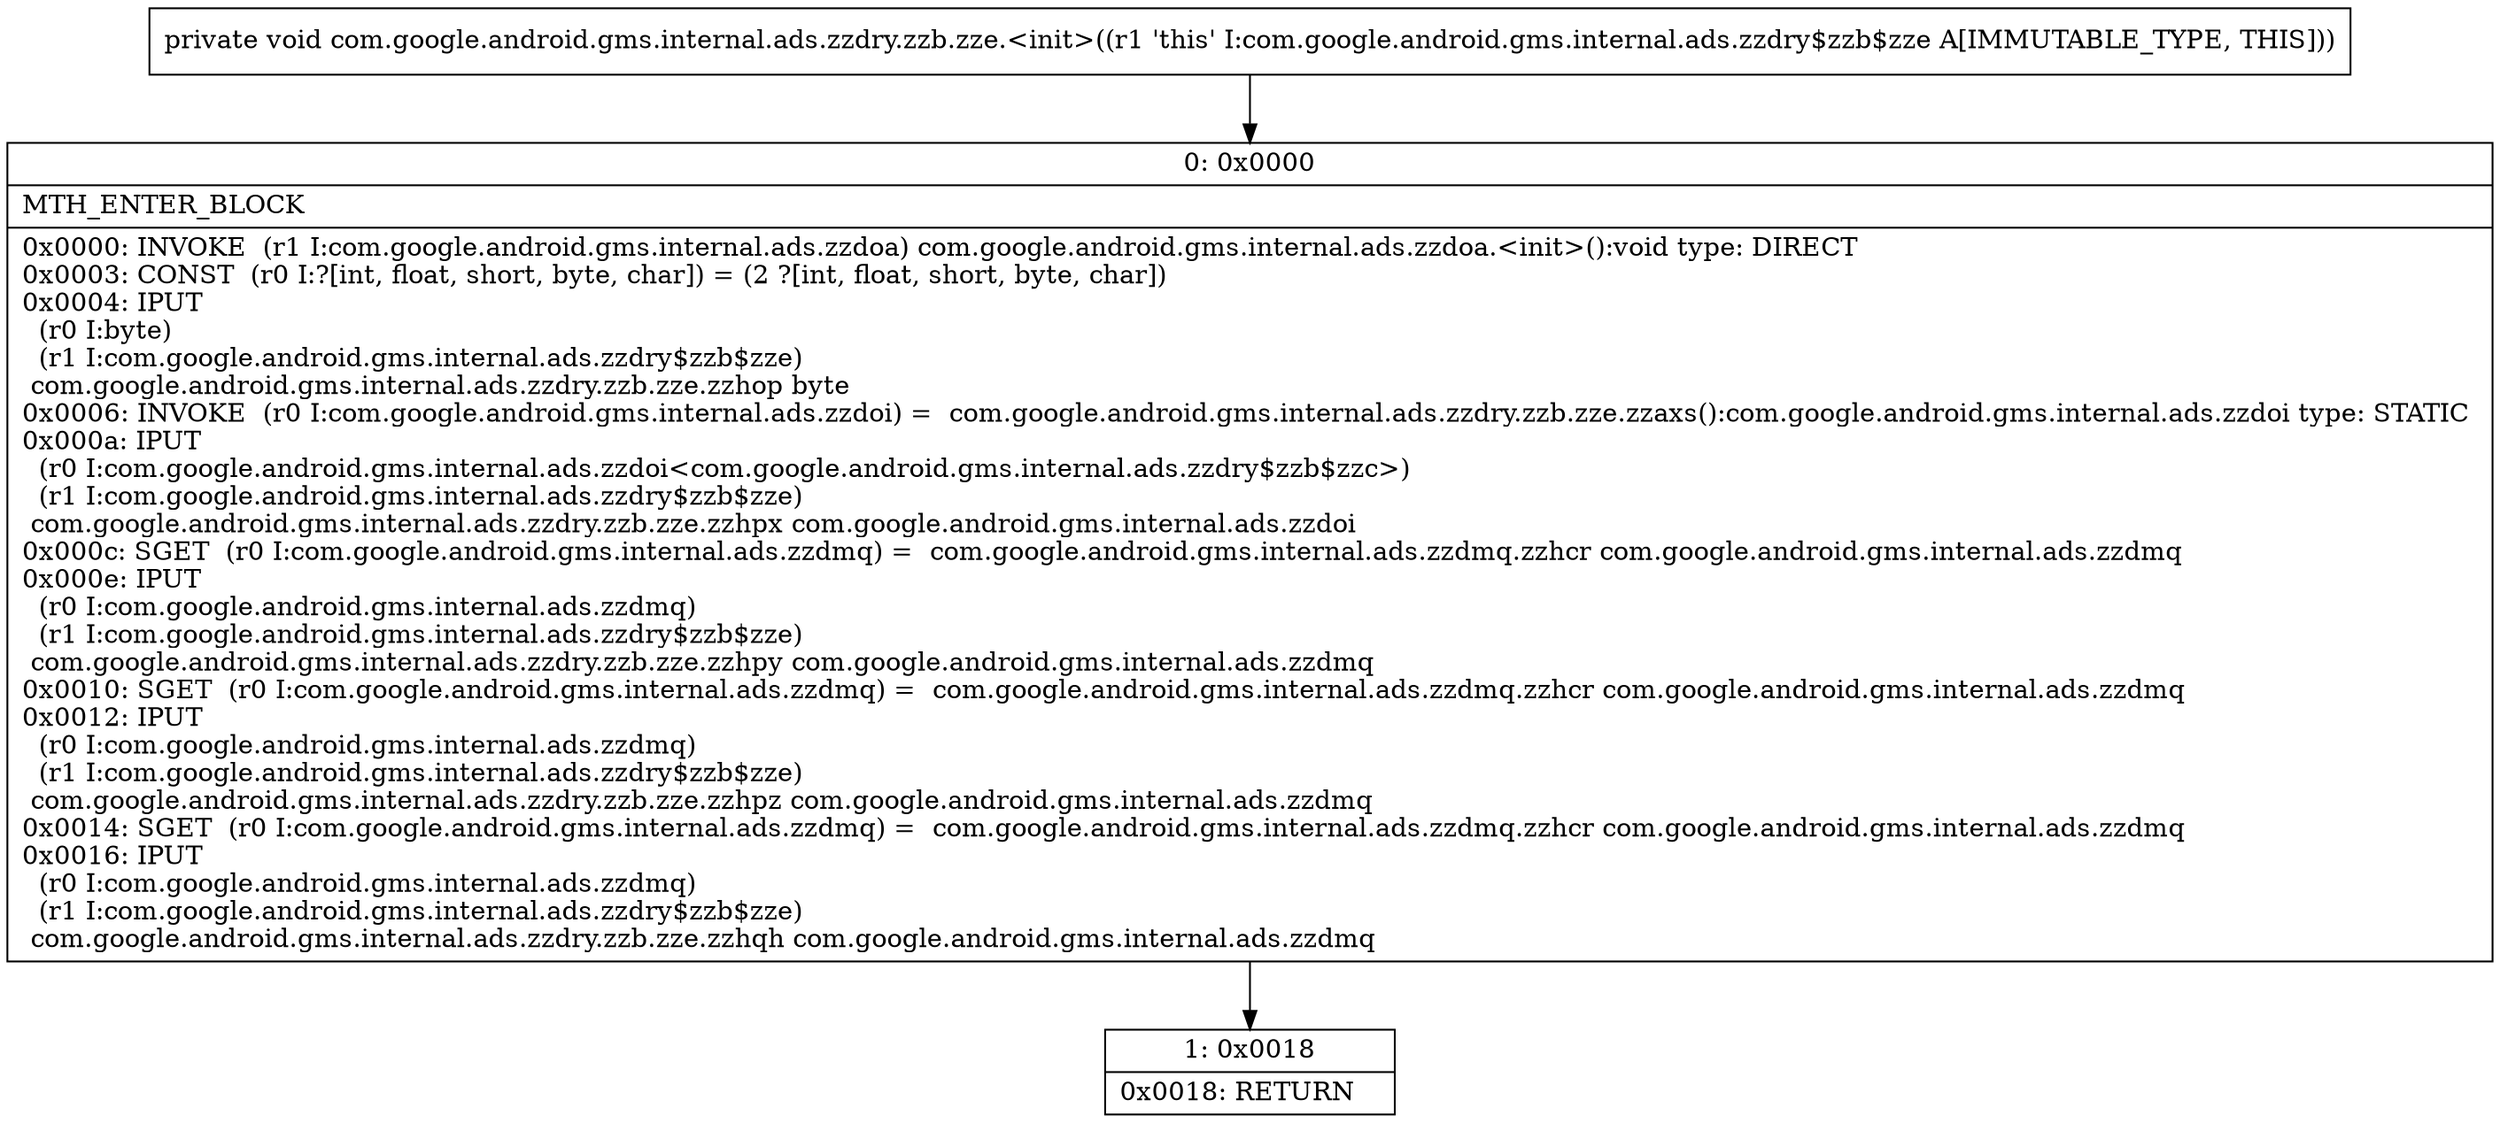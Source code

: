 digraph "CFG forcom.google.android.gms.internal.ads.zzdry.zzb.zze.\<init\>()V" {
Node_0 [shape=record,label="{0\:\ 0x0000|MTH_ENTER_BLOCK\l|0x0000: INVOKE  (r1 I:com.google.android.gms.internal.ads.zzdoa) com.google.android.gms.internal.ads.zzdoa.\<init\>():void type: DIRECT \l0x0003: CONST  (r0 I:?[int, float, short, byte, char]) = (2 ?[int, float, short, byte, char]) \l0x0004: IPUT  \l  (r0 I:byte)\l  (r1 I:com.google.android.gms.internal.ads.zzdry$zzb$zze)\l com.google.android.gms.internal.ads.zzdry.zzb.zze.zzhop byte \l0x0006: INVOKE  (r0 I:com.google.android.gms.internal.ads.zzdoi) =  com.google.android.gms.internal.ads.zzdry.zzb.zze.zzaxs():com.google.android.gms.internal.ads.zzdoi type: STATIC \l0x000a: IPUT  \l  (r0 I:com.google.android.gms.internal.ads.zzdoi\<com.google.android.gms.internal.ads.zzdry$zzb$zzc\>)\l  (r1 I:com.google.android.gms.internal.ads.zzdry$zzb$zze)\l com.google.android.gms.internal.ads.zzdry.zzb.zze.zzhpx com.google.android.gms.internal.ads.zzdoi \l0x000c: SGET  (r0 I:com.google.android.gms.internal.ads.zzdmq) =  com.google.android.gms.internal.ads.zzdmq.zzhcr com.google.android.gms.internal.ads.zzdmq \l0x000e: IPUT  \l  (r0 I:com.google.android.gms.internal.ads.zzdmq)\l  (r1 I:com.google.android.gms.internal.ads.zzdry$zzb$zze)\l com.google.android.gms.internal.ads.zzdry.zzb.zze.zzhpy com.google.android.gms.internal.ads.zzdmq \l0x0010: SGET  (r0 I:com.google.android.gms.internal.ads.zzdmq) =  com.google.android.gms.internal.ads.zzdmq.zzhcr com.google.android.gms.internal.ads.zzdmq \l0x0012: IPUT  \l  (r0 I:com.google.android.gms.internal.ads.zzdmq)\l  (r1 I:com.google.android.gms.internal.ads.zzdry$zzb$zze)\l com.google.android.gms.internal.ads.zzdry.zzb.zze.zzhpz com.google.android.gms.internal.ads.zzdmq \l0x0014: SGET  (r0 I:com.google.android.gms.internal.ads.zzdmq) =  com.google.android.gms.internal.ads.zzdmq.zzhcr com.google.android.gms.internal.ads.zzdmq \l0x0016: IPUT  \l  (r0 I:com.google.android.gms.internal.ads.zzdmq)\l  (r1 I:com.google.android.gms.internal.ads.zzdry$zzb$zze)\l com.google.android.gms.internal.ads.zzdry.zzb.zze.zzhqh com.google.android.gms.internal.ads.zzdmq \l}"];
Node_1 [shape=record,label="{1\:\ 0x0018|0x0018: RETURN   \l}"];
MethodNode[shape=record,label="{private void com.google.android.gms.internal.ads.zzdry.zzb.zze.\<init\>((r1 'this' I:com.google.android.gms.internal.ads.zzdry$zzb$zze A[IMMUTABLE_TYPE, THIS])) }"];
MethodNode -> Node_0;
Node_0 -> Node_1;
}

